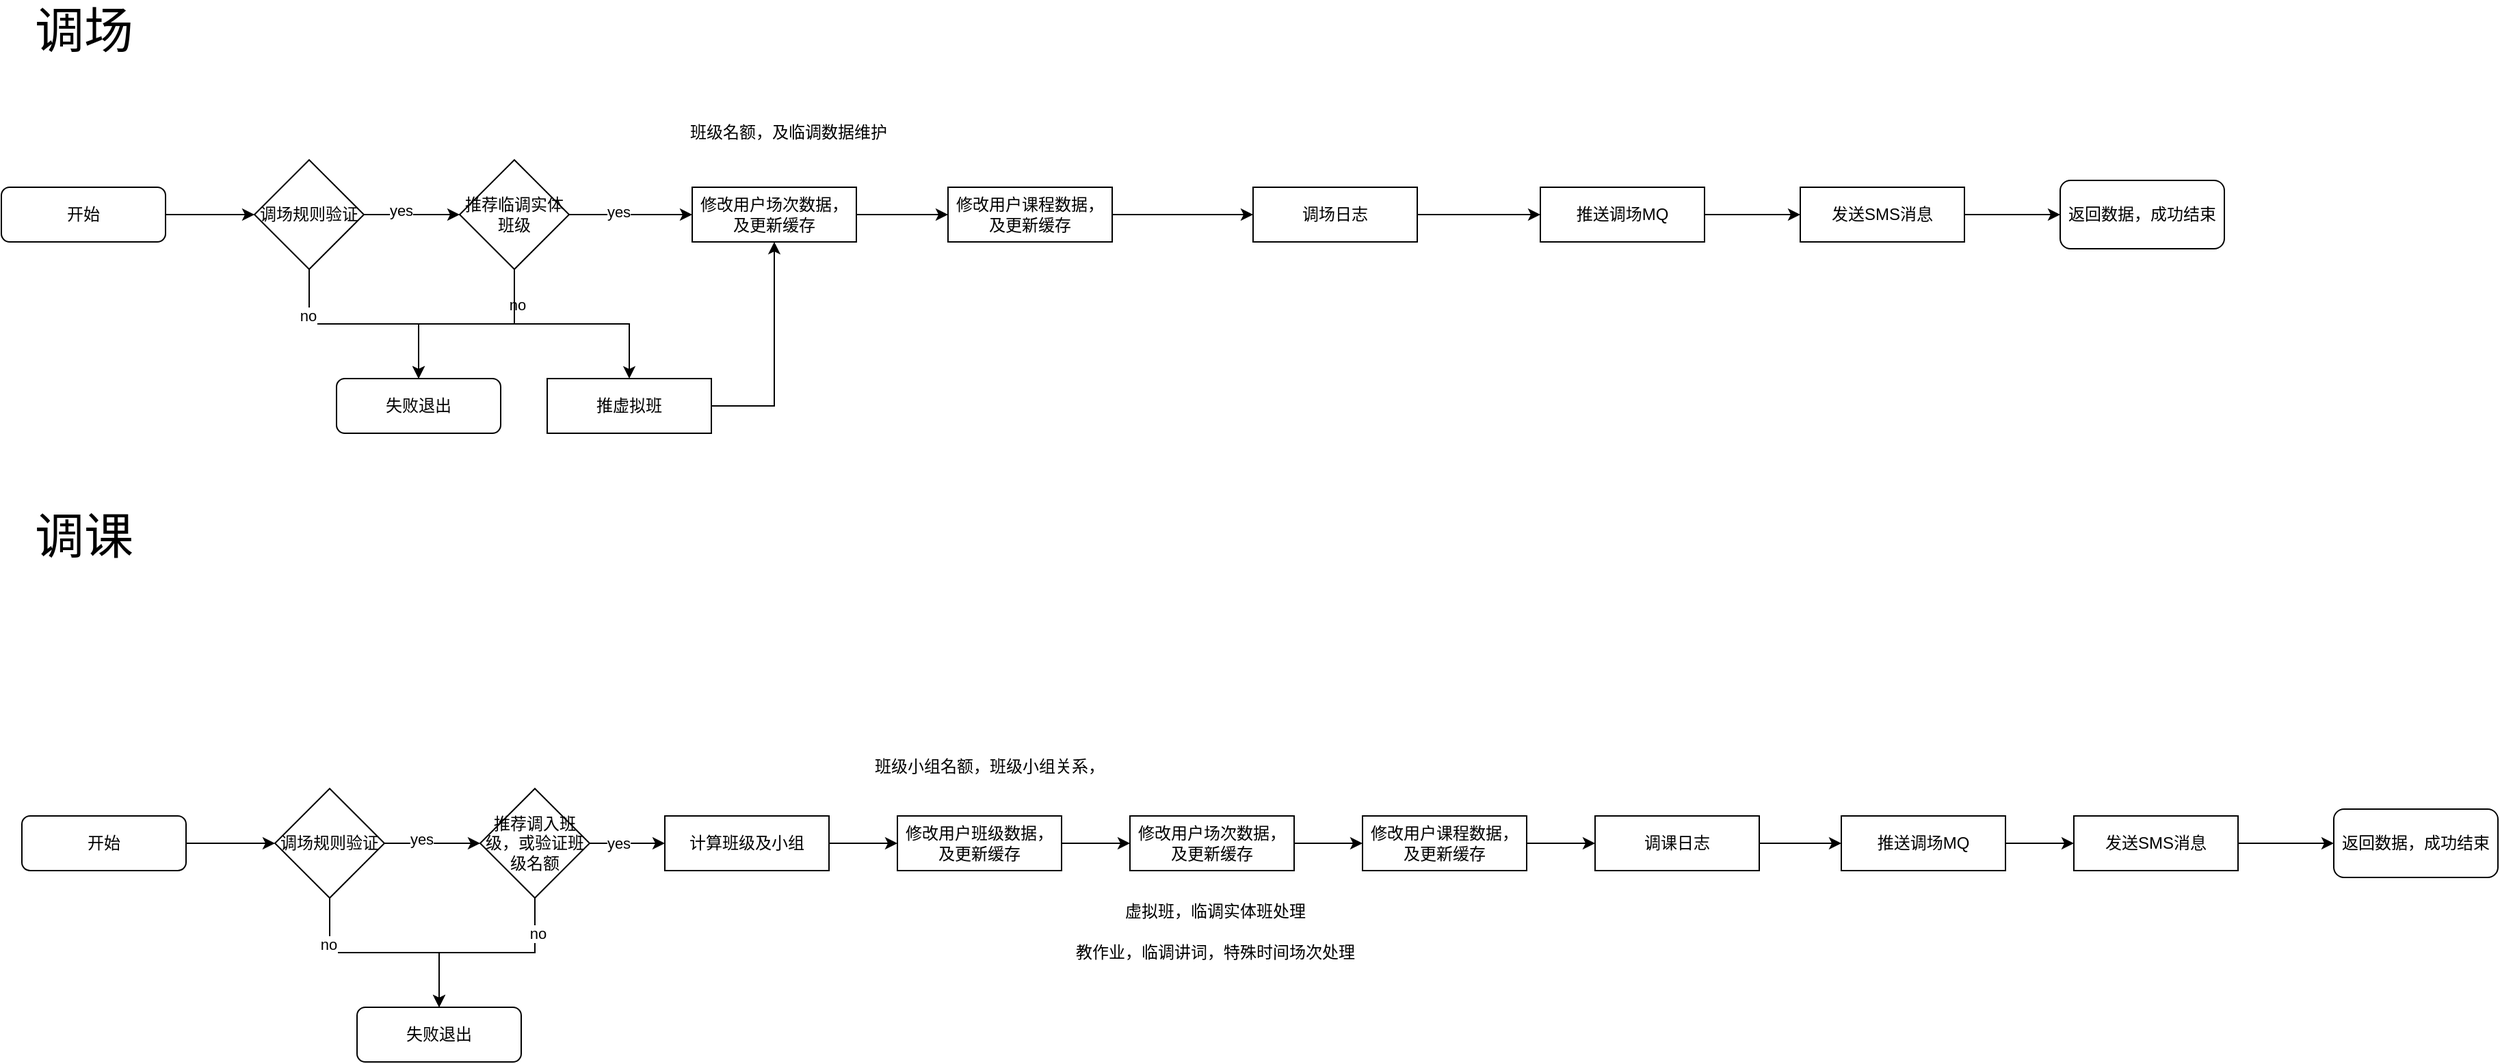 <mxfile version="13.10.8" type="github">
  <diagram id="C5RBs43oDa-KdzZeNtuy" name="Page-1">
    <mxGraphModel dx="541" dy="314" grid="1" gridSize="10" guides="1" tooltips="1" connect="1" arrows="1" fold="1" page="1" pageScale="1" pageWidth="827" pageHeight="1169" math="0" shadow="0">
      <root>
        <mxCell id="WIyWlLk6GJQsqaUBKTNV-0" />
        <mxCell id="WIyWlLk6GJQsqaUBKTNV-1" parent="WIyWlLk6GJQsqaUBKTNV-0" />
        <mxCell id="7mk8K7BxGzbzZLSSsg7X-5" style="edgeStyle=orthogonalEdgeStyle;rounded=0;orthogonalLoop=1;jettySize=auto;html=1;" edge="1" parent="WIyWlLk6GJQsqaUBKTNV-1" source="WIyWlLk6GJQsqaUBKTNV-3" target="7mk8K7BxGzbzZLSSsg7X-4">
          <mxGeometry relative="1" as="geometry" />
        </mxCell>
        <mxCell id="WIyWlLk6GJQsqaUBKTNV-3" value="开始" style="rounded=1;whiteSpace=wrap;html=1;fontSize=12;glass=0;strokeWidth=1;shadow=0;" parent="WIyWlLk6GJQsqaUBKTNV-1" vertex="1">
          <mxGeometry x="15" y="160" width="120" height="40" as="geometry" />
        </mxCell>
        <mxCell id="7mk8K7BxGzbzZLSSsg7X-0" value="&lt;span style=&quot;font-size: 36px&quot;&gt;调场&lt;/span&gt;" style="text;html=1;align=center;verticalAlign=middle;resizable=0;points=[];autosize=1;" vertex="1" parent="WIyWlLk6GJQsqaUBKTNV-1">
          <mxGeometry x="30" y="30" width="90" height="30" as="geometry" />
        </mxCell>
        <mxCell id="7mk8K7BxGzbzZLSSsg7X-1" value="&lt;span style=&quot;font-size: 36px&quot;&gt;调课&lt;/span&gt;" style="text;html=1;align=center;verticalAlign=middle;resizable=0;points=[];autosize=1;" vertex="1" parent="WIyWlLk6GJQsqaUBKTNV-1">
          <mxGeometry x="30" y="400" width="90" height="30" as="geometry" />
        </mxCell>
        <mxCell id="7mk8K7BxGzbzZLSSsg7X-8" style="edgeStyle=orthogonalEdgeStyle;rounded=0;orthogonalLoop=1;jettySize=auto;html=1;" edge="1" parent="WIyWlLk6GJQsqaUBKTNV-1" source="7mk8K7BxGzbzZLSSsg7X-4" target="7mk8K7BxGzbzZLSSsg7X-7">
          <mxGeometry relative="1" as="geometry" />
        </mxCell>
        <mxCell id="7mk8K7BxGzbzZLSSsg7X-11" value="no" style="edgeLabel;html=1;align=center;verticalAlign=middle;resizable=0;points=[];" vertex="1" connectable="0" parent="7mk8K7BxGzbzZLSSsg7X-8">
          <mxGeometry x="-0.575" y="-1" relative="1" as="geometry">
            <mxPoint as="offset" />
          </mxGeometry>
        </mxCell>
        <mxCell id="7mk8K7BxGzbzZLSSsg7X-10" style="edgeStyle=orthogonalEdgeStyle;rounded=0;orthogonalLoop=1;jettySize=auto;html=1;exitX=1;exitY=0.5;exitDx=0;exitDy=0;entryX=0;entryY=0.5;entryDx=0;entryDy=0;" edge="1" parent="WIyWlLk6GJQsqaUBKTNV-1" source="7mk8K7BxGzbzZLSSsg7X-4" target="7mk8K7BxGzbzZLSSsg7X-6">
          <mxGeometry relative="1" as="geometry" />
        </mxCell>
        <mxCell id="7mk8K7BxGzbzZLSSsg7X-12" value="yes" style="edgeLabel;html=1;align=center;verticalAlign=middle;resizable=0;points=[];" vertex="1" connectable="0" parent="7mk8K7BxGzbzZLSSsg7X-10">
          <mxGeometry x="-0.229" y="3" relative="1" as="geometry">
            <mxPoint as="offset" />
          </mxGeometry>
        </mxCell>
        <mxCell id="7mk8K7BxGzbzZLSSsg7X-4" value="调场规则验证" style="rhombus;whiteSpace=wrap;html=1;" vertex="1" parent="WIyWlLk6GJQsqaUBKTNV-1">
          <mxGeometry x="200" y="140" width="80" height="80" as="geometry" />
        </mxCell>
        <mxCell id="7mk8K7BxGzbzZLSSsg7X-9" style="edgeStyle=orthogonalEdgeStyle;rounded=0;orthogonalLoop=1;jettySize=auto;html=1;exitX=0.5;exitY=1;exitDx=0;exitDy=0;" edge="1" parent="WIyWlLk6GJQsqaUBKTNV-1" source="7mk8K7BxGzbzZLSSsg7X-6" target="7mk8K7BxGzbzZLSSsg7X-7">
          <mxGeometry relative="1" as="geometry" />
        </mxCell>
        <mxCell id="7mk8K7BxGzbzZLSSsg7X-13" value="no" style="edgeLabel;html=1;align=center;verticalAlign=middle;resizable=0;points=[];" vertex="1" connectable="0" parent="7mk8K7BxGzbzZLSSsg7X-9">
          <mxGeometry x="-0.653" y="2" relative="1" as="geometry">
            <mxPoint as="offset" />
          </mxGeometry>
        </mxCell>
        <mxCell id="7mk8K7BxGzbzZLSSsg7X-16" style="edgeStyle=orthogonalEdgeStyle;rounded=0;orthogonalLoop=1;jettySize=auto;html=1;exitX=0.5;exitY=1;exitDx=0;exitDy=0;" edge="1" parent="WIyWlLk6GJQsqaUBKTNV-1" source="7mk8K7BxGzbzZLSSsg7X-6" target="7mk8K7BxGzbzZLSSsg7X-15">
          <mxGeometry relative="1" as="geometry" />
        </mxCell>
        <mxCell id="7mk8K7BxGzbzZLSSsg7X-18" style="edgeStyle=orthogonalEdgeStyle;rounded=0;orthogonalLoop=1;jettySize=auto;html=1;exitX=1;exitY=0.5;exitDx=0;exitDy=0;" edge="1" parent="WIyWlLk6GJQsqaUBKTNV-1" source="7mk8K7BxGzbzZLSSsg7X-6" target="7mk8K7BxGzbzZLSSsg7X-19">
          <mxGeometry relative="1" as="geometry">
            <mxPoint x="580" y="180" as="targetPoint" />
          </mxGeometry>
        </mxCell>
        <mxCell id="7mk8K7BxGzbzZLSSsg7X-56" value="yes" style="edgeLabel;html=1;align=center;verticalAlign=middle;resizable=0;points=[];" vertex="1" connectable="0" parent="7mk8K7BxGzbzZLSSsg7X-18">
          <mxGeometry x="-0.196" y="2" relative="1" as="geometry">
            <mxPoint as="offset" />
          </mxGeometry>
        </mxCell>
        <mxCell id="7mk8K7BxGzbzZLSSsg7X-6" value="推荐临调实体班级" style="rhombus;whiteSpace=wrap;html=1;" vertex="1" parent="WIyWlLk6GJQsqaUBKTNV-1">
          <mxGeometry x="350" y="140" width="80" height="80" as="geometry" />
        </mxCell>
        <mxCell id="7mk8K7BxGzbzZLSSsg7X-7" value="失败退出" style="rounded=1;whiteSpace=wrap;html=1;fontSize=12;glass=0;strokeWidth=1;shadow=0;" vertex="1" parent="WIyWlLk6GJQsqaUBKTNV-1">
          <mxGeometry x="260" y="300" width="120" height="40" as="geometry" />
        </mxCell>
        <mxCell id="7mk8K7BxGzbzZLSSsg7X-20" style="edgeStyle=orthogonalEdgeStyle;rounded=0;orthogonalLoop=1;jettySize=auto;html=1;exitX=1;exitY=0.5;exitDx=0;exitDy=0;" edge="1" parent="WIyWlLk6GJQsqaUBKTNV-1" source="7mk8K7BxGzbzZLSSsg7X-15" target="7mk8K7BxGzbzZLSSsg7X-19">
          <mxGeometry relative="1" as="geometry" />
        </mxCell>
        <mxCell id="7mk8K7BxGzbzZLSSsg7X-15" value="推虚拟班" style="rounded=0;whiteSpace=wrap;html=1;" vertex="1" parent="WIyWlLk6GJQsqaUBKTNV-1">
          <mxGeometry x="414" y="300" width="120" height="40" as="geometry" />
        </mxCell>
        <mxCell id="7mk8K7BxGzbzZLSSsg7X-22" style="edgeStyle=orthogonalEdgeStyle;rounded=0;orthogonalLoop=1;jettySize=auto;html=1;exitX=1;exitY=0.5;exitDx=0;exitDy=0;" edge="1" parent="WIyWlLk6GJQsqaUBKTNV-1" source="7mk8K7BxGzbzZLSSsg7X-19" target="7mk8K7BxGzbzZLSSsg7X-21">
          <mxGeometry relative="1" as="geometry" />
        </mxCell>
        <mxCell id="7mk8K7BxGzbzZLSSsg7X-19" value="修改用户场次数据，及更新缓存" style="rounded=0;whiteSpace=wrap;html=1;" vertex="1" parent="WIyWlLk6GJQsqaUBKTNV-1">
          <mxGeometry x="520" y="160" width="120" height="40" as="geometry" />
        </mxCell>
        <mxCell id="7mk8K7BxGzbzZLSSsg7X-61" style="edgeStyle=orthogonalEdgeStyle;rounded=0;orthogonalLoop=1;jettySize=auto;html=1;entryX=0;entryY=0.5;entryDx=0;entryDy=0;" edge="1" parent="WIyWlLk6GJQsqaUBKTNV-1" source="7mk8K7BxGzbzZLSSsg7X-21" target="7mk8K7BxGzbzZLSSsg7X-60">
          <mxGeometry relative="1" as="geometry" />
        </mxCell>
        <mxCell id="7mk8K7BxGzbzZLSSsg7X-21" value="修改用户课程数据，及更新缓存" style="rounded=0;whiteSpace=wrap;html=1;" vertex="1" parent="WIyWlLk6GJQsqaUBKTNV-1">
          <mxGeometry x="707" y="160" width="120" height="40" as="geometry" />
        </mxCell>
        <mxCell id="7mk8K7BxGzbzZLSSsg7X-27" style="edgeStyle=orthogonalEdgeStyle;rounded=0;orthogonalLoop=1;jettySize=auto;html=1;" edge="1" parent="WIyWlLk6GJQsqaUBKTNV-1" source="7mk8K7BxGzbzZLSSsg7X-23" target="7mk8K7BxGzbzZLSSsg7X-24">
          <mxGeometry relative="1" as="geometry" />
        </mxCell>
        <mxCell id="7mk8K7BxGzbzZLSSsg7X-23" value="推送调场MQ" style="rounded=0;whiteSpace=wrap;html=1;" vertex="1" parent="WIyWlLk6GJQsqaUBKTNV-1">
          <mxGeometry x="1140" y="160" width="120" height="40" as="geometry" />
        </mxCell>
        <mxCell id="7mk8K7BxGzbzZLSSsg7X-28" style="edgeStyle=orthogonalEdgeStyle;rounded=0;orthogonalLoop=1;jettySize=auto;html=1;entryX=0;entryY=0.5;entryDx=0;entryDy=0;" edge="1" parent="WIyWlLk6GJQsqaUBKTNV-1" source="7mk8K7BxGzbzZLSSsg7X-24" target="7mk8K7BxGzbzZLSSsg7X-29">
          <mxGeometry relative="1" as="geometry">
            <mxPoint x="1510.0" y="180" as="targetPoint" />
          </mxGeometry>
        </mxCell>
        <mxCell id="7mk8K7BxGzbzZLSSsg7X-24" value="发送SMS消息" style="rounded=0;whiteSpace=wrap;html=1;" vertex="1" parent="WIyWlLk6GJQsqaUBKTNV-1">
          <mxGeometry x="1330" y="160" width="120" height="40" as="geometry" />
        </mxCell>
        <mxCell id="7mk8K7BxGzbzZLSSsg7X-25" value="班级名额，及临调数据维护" style="text;html=1;align=center;verticalAlign=middle;resizable=0;points=[];autosize=1;" vertex="1" parent="WIyWlLk6GJQsqaUBKTNV-1">
          <mxGeometry x="510" y="110" width="160" height="20" as="geometry" />
        </mxCell>
        <mxCell id="7mk8K7BxGzbzZLSSsg7X-29" value="返回数据，成功结束" style="rounded=1;whiteSpace=wrap;html=1;" vertex="1" parent="WIyWlLk6GJQsqaUBKTNV-1">
          <mxGeometry x="1520" y="155" width="120" height="50" as="geometry" />
        </mxCell>
        <mxCell id="7mk8K7BxGzbzZLSSsg7X-31" style="edgeStyle=orthogonalEdgeStyle;rounded=0;orthogonalLoop=1;jettySize=auto;html=1;" edge="1" parent="WIyWlLk6GJQsqaUBKTNV-1" source="7mk8K7BxGzbzZLSSsg7X-32" target="7mk8K7BxGzbzZLSSsg7X-37">
          <mxGeometry relative="1" as="geometry" />
        </mxCell>
        <mxCell id="7mk8K7BxGzbzZLSSsg7X-32" value="开始" style="rounded=1;whiteSpace=wrap;html=1;fontSize=12;glass=0;strokeWidth=1;shadow=0;" vertex="1" parent="WIyWlLk6GJQsqaUBKTNV-1">
          <mxGeometry x="30" y="620" width="120" height="40" as="geometry" />
        </mxCell>
        <mxCell id="7mk8K7BxGzbzZLSSsg7X-33" style="edgeStyle=orthogonalEdgeStyle;rounded=0;orthogonalLoop=1;jettySize=auto;html=1;" edge="1" parent="WIyWlLk6GJQsqaUBKTNV-1" source="7mk8K7BxGzbzZLSSsg7X-37" target="7mk8K7BxGzbzZLSSsg7X-43">
          <mxGeometry relative="1" as="geometry" />
        </mxCell>
        <mxCell id="7mk8K7BxGzbzZLSSsg7X-34" value="no" style="edgeLabel;html=1;align=center;verticalAlign=middle;resizable=0;points=[];" vertex="1" connectable="0" parent="7mk8K7BxGzbzZLSSsg7X-33">
          <mxGeometry x="-0.575" y="-1" relative="1" as="geometry">
            <mxPoint as="offset" />
          </mxGeometry>
        </mxCell>
        <mxCell id="7mk8K7BxGzbzZLSSsg7X-35" style="edgeStyle=orthogonalEdgeStyle;rounded=0;orthogonalLoop=1;jettySize=auto;html=1;exitX=1;exitY=0.5;exitDx=0;exitDy=0;entryX=0;entryY=0.5;entryDx=0;entryDy=0;" edge="1" parent="WIyWlLk6GJQsqaUBKTNV-1" source="7mk8K7BxGzbzZLSSsg7X-37" target="7mk8K7BxGzbzZLSSsg7X-42">
          <mxGeometry relative="1" as="geometry" />
        </mxCell>
        <mxCell id="7mk8K7BxGzbzZLSSsg7X-36" value="yes" style="edgeLabel;html=1;align=center;verticalAlign=middle;resizable=0;points=[];" vertex="1" connectable="0" parent="7mk8K7BxGzbzZLSSsg7X-35">
          <mxGeometry x="-0.229" y="3" relative="1" as="geometry">
            <mxPoint as="offset" />
          </mxGeometry>
        </mxCell>
        <mxCell id="7mk8K7BxGzbzZLSSsg7X-37" value="调场规则验证" style="rhombus;whiteSpace=wrap;html=1;" vertex="1" parent="WIyWlLk6GJQsqaUBKTNV-1">
          <mxGeometry x="215" y="600" width="80" height="80" as="geometry" />
        </mxCell>
        <mxCell id="7mk8K7BxGzbzZLSSsg7X-38" style="edgeStyle=orthogonalEdgeStyle;rounded=0;orthogonalLoop=1;jettySize=auto;html=1;exitX=0.5;exitY=1;exitDx=0;exitDy=0;" edge="1" parent="WIyWlLk6GJQsqaUBKTNV-1" source="7mk8K7BxGzbzZLSSsg7X-42" target="7mk8K7BxGzbzZLSSsg7X-43">
          <mxGeometry relative="1" as="geometry" />
        </mxCell>
        <mxCell id="7mk8K7BxGzbzZLSSsg7X-39" value="no" style="edgeLabel;html=1;align=center;verticalAlign=middle;resizable=0;points=[];" vertex="1" connectable="0" parent="7mk8K7BxGzbzZLSSsg7X-38">
          <mxGeometry x="-0.653" y="2" relative="1" as="geometry">
            <mxPoint as="offset" />
          </mxGeometry>
        </mxCell>
        <mxCell id="7mk8K7BxGzbzZLSSsg7X-41" style="edgeStyle=orthogonalEdgeStyle;rounded=0;orthogonalLoop=1;jettySize=auto;html=1;exitX=1;exitY=0.5;exitDx=0;exitDy=0;" edge="1" parent="WIyWlLk6GJQsqaUBKTNV-1" source="7mk8K7BxGzbzZLSSsg7X-42" target="7mk8K7BxGzbzZLSSsg7X-47">
          <mxGeometry relative="1" as="geometry">
            <mxPoint x="595" y="640" as="targetPoint" />
          </mxGeometry>
        </mxCell>
        <mxCell id="7mk8K7BxGzbzZLSSsg7X-57" value="yes" style="edgeLabel;html=1;align=center;verticalAlign=middle;resizable=0;points=[];" vertex="1" connectable="0" parent="7mk8K7BxGzbzZLSSsg7X-41">
          <mxGeometry x="-0.233" relative="1" as="geometry">
            <mxPoint as="offset" />
          </mxGeometry>
        </mxCell>
        <mxCell id="7mk8K7BxGzbzZLSSsg7X-42" value="推荐调入班级，或验证班级名额" style="rhombus;whiteSpace=wrap;html=1;" vertex="1" parent="WIyWlLk6GJQsqaUBKTNV-1">
          <mxGeometry x="365" y="600" width="80" height="80" as="geometry" />
        </mxCell>
        <mxCell id="7mk8K7BxGzbzZLSSsg7X-43" value="失败退出" style="rounded=1;whiteSpace=wrap;html=1;fontSize=12;glass=0;strokeWidth=1;shadow=0;" vertex="1" parent="WIyWlLk6GJQsqaUBKTNV-1">
          <mxGeometry x="275" y="760" width="120" height="40" as="geometry" />
        </mxCell>
        <mxCell id="7mk8K7BxGzbzZLSSsg7X-63" value="" style="edgeStyle=orthogonalEdgeStyle;rounded=0;orthogonalLoop=1;jettySize=auto;html=1;" edge="1" parent="WIyWlLk6GJQsqaUBKTNV-1" source="7mk8K7BxGzbzZLSSsg7X-47" target="7mk8K7BxGzbzZLSSsg7X-59">
          <mxGeometry relative="1" as="geometry" />
        </mxCell>
        <mxCell id="7mk8K7BxGzbzZLSSsg7X-47" value="计算班级及小组" style="rounded=0;whiteSpace=wrap;html=1;" vertex="1" parent="WIyWlLk6GJQsqaUBKTNV-1">
          <mxGeometry x="500" y="620" width="120" height="40" as="geometry" />
        </mxCell>
        <mxCell id="7mk8K7BxGzbzZLSSsg7X-67" value="" style="edgeStyle=orthogonalEdgeStyle;rounded=0;orthogonalLoop=1;jettySize=auto;html=1;" edge="1" parent="WIyWlLk6GJQsqaUBKTNV-1" source="7mk8K7BxGzbzZLSSsg7X-49" target="7mk8K7BxGzbzZLSSsg7X-66">
          <mxGeometry relative="1" as="geometry" />
        </mxCell>
        <mxCell id="7mk8K7BxGzbzZLSSsg7X-49" value="修改用户课程数据，及更新缓存" style="rounded=0;whiteSpace=wrap;html=1;" vertex="1" parent="WIyWlLk6GJQsqaUBKTNV-1">
          <mxGeometry x="1010" y="620" width="120" height="40" as="geometry" />
        </mxCell>
        <mxCell id="7mk8K7BxGzbzZLSSsg7X-50" style="edgeStyle=orthogonalEdgeStyle;rounded=0;orthogonalLoop=1;jettySize=auto;html=1;" edge="1" parent="WIyWlLk6GJQsqaUBKTNV-1" source="7mk8K7BxGzbzZLSSsg7X-51" target="7mk8K7BxGzbzZLSSsg7X-53">
          <mxGeometry relative="1" as="geometry" />
        </mxCell>
        <mxCell id="7mk8K7BxGzbzZLSSsg7X-51" value="推送调场MQ" style="rounded=0;whiteSpace=wrap;html=1;" vertex="1" parent="WIyWlLk6GJQsqaUBKTNV-1">
          <mxGeometry x="1360" y="620" width="120" height="40" as="geometry" />
        </mxCell>
        <mxCell id="7mk8K7BxGzbzZLSSsg7X-52" style="edgeStyle=orthogonalEdgeStyle;rounded=0;orthogonalLoop=1;jettySize=auto;html=1;entryX=0;entryY=0.5;entryDx=0;entryDy=0;" edge="1" parent="WIyWlLk6GJQsqaUBKTNV-1" source="7mk8K7BxGzbzZLSSsg7X-53" target="7mk8K7BxGzbzZLSSsg7X-55">
          <mxGeometry relative="1" as="geometry">
            <mxPoint x="1710.0" y="640" as="targetPoint" />
          </mxGeometry>
        </mxCell>
        <mxCell id="7mk8K7BxGzbzZLSSsg7X-53" value="发送SMS消息" style="rounded=0;whiteSpace=wrap;html=1;" vertex="1" parent="WIyWlLk6GJQsqaUBKTNV-1">
          <mxGeometry x="1530" y="620" width="120" height="40" as="geometry" />
        </mxCell>
        <mxCell id="7mk8K7BxGzbzZLSSsg7X-54" value="班级小组名额，班级小组关系，" style="text;html=1;align=center;verticalAlign=middle;resizable=0;points=[];autosize=1;" vertex="1" parent="WIyWlLk6GJQsqaUBKTNV-1">
          <mxGeometry x="647" y="574" width="180" height="20" as="geometry" />
        </mxCell>
        <mxCell id="7mk8K7BxGzbzZLSSsg7X-55" value="返回数据，成功结束" style="rounded=1;whiteSpace=wrap;html=1;" vertex="1" parent="WIyWlLk6GJQsqaUBKTNV-1">
          <mxGeometry x="1720" y="615" width="120" height="50" as="geometry" />
        </mxCell>
        <mxCell id="7mk8K7BxGzbzZLSSsg7X-65" style="edgeStyle=orthogonalEdgeStyle;rounded=0;orthogonalLoop=1;jettySize=auto;html=1;exitX=1;exitY=0.5;exitDx=0;exitDy=0;entryX=0;entryY=0.5;entryDx=0;entryDy=0;" edge="1" parent="WIyWlLk6GJQsqaUBKTNV-1" source="7mk8K7BxGzbzZLSSsg7X-58" target="7mk8K7BxGzbzZLSSsg7X-49">
          <mxGeometry relative="1" as="geometry" />
        </mxCell>
        <mxCell id="7mk8K7BxGzbzZLSSsg7X-58" value="修改用户场次数据，及更新缓存" style="rounded=0;whiteSpace=wrap;html=1;" vertex="1" parent="WIyWlLk6GJQsqaUBKTNV-1">
          <mxGeometry x="840" y="620" width="120" height="40" as="geometry" />
        </mxCell>
        <mxCell id="7mk8K7BxGzbzZLSSsg7X-64" style="edgeStyle=orthogonalEdgeStyle;rounded=0;orthogonalLoop=1;jettySize=auto;html=1;" edge="1" parent="WIyWlLk6GJQsqaUBKTNV-1" source="7mk8K7BxGzbzZLSSsg7X-59" target="7mk8K7BxGzbzZLSSsg7X-58">
          <mxGeometry relative="1" as="geometry" />
        </mxCell>
        <mxCell id="7mk8K7BxGzbzZLSSsg7X-59" value="修改用户班级数据，及更新缓存" style="rounded=0;whiteSpace=wrap;html=1;" vertex="1" parent="WIyWlLk6GJQsqaUBKTNV-1">
          <mxGeometry x="670" y="620" width="120" height="40" as="geometry" />
        </mxCell>
        <mxCell id="7mk8K7BxGzbzZLSSsg7X-62" style="edgeStyle=orthogonalEdgeStyle;rounded=0;orthogonalLoop=1;jettySize=auto;html=1;" edge="1" parent="WIyWlLk6GJQsqaUBKTNV-1" source="7mk8K7BxGzbzZLSSsg7X-60" target="7mk8K7BxGzbzZLSSsg7X-23">
          <mxGeometry relative="1" as="geometry" />
        </mxCell>
        <mxCell id="7mk8K7BxGzbzZLSSsg7X-60" value="调场日志" style="rounded=0;whiteSpace=wrap;html=1;" vertex="1" parent="WIyWlLk6GJQsqaUBKTNV-1">
          <mxGeometry x="930" y="160" width="120" height="40" as="geometry" />
        </mxCell>
        <mxCell id="7mk8K7BxGzbzZLSSsg7X-68" value="" style="edgeStyle=orthogonalEdgeStyle;rounded=0;orthogonalLoop=1;jettySize=auto;html=1;" edge="1" parent="WIyWlLk6GJQsqaUBKTNV-1" source="7mk8K7BxGzbzZLSSsg7X-66" target="7mk8K7BxGzbzZLSSsg7X-51">
          <mxGeometry relative="1" as="geometry" />
        </mxCell>
        <mxCell id="7mk8K7BxGzbzZLSSsg7X-66" value="调课日志" style="rounded=0;whiteSpace=wrap;html=1;" vertex="1" parent="WIyWlLk6GJQsqaUBKTNV-1">
          <mxGeometry x="1180" y="620" width="120" height="40" as="geometry" />
        </mxCell>
        <mxCell id="7mk8K7BxGzbzZLSSsg7X-69" value="虚拟班，临调实体班处理" style="text;html=1;align=center;verticalAlign=middle;resizable=0;points=[];autosize=1;" vertex="1" parent="WIyWlLk6GJQsqaUBKTNV-1">
          <mxGeometry x="827" y="680" width="150" height="20" as="geometry" />
        </mxCell>
        <mxCell id="7mk8K7BxGzbzZLSSsg7X-70" value="教作业，临调讲词，特殊时间场次处理" style="text;html=1;align=center;verticalAlign=middle;resizable=0;points=[];autosize=1;" vertex="1" parent="WIyWlLk6GJQsqaUBKTNV-1">
          <mxGeometry x="792" y="710" width="220" height="20" as="geometry" />
        </mxCell>
      </root>
    </mxGraphModel>
  </diagram>
</mxfile>
